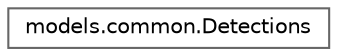 digraph "Graphical Class Hierarchy"
{
 // LATEX_PDF_SIZE
  bgcolor="transparent";
  edge [fontname=Helvetica,fontsize=10,labelfontname=Helvetica,labelfontsize=10];
  node [fontname=Helvetica,fontsize=10,shape=box,height=0.2,width=0.4];
  rankdir="LR";
  Node0 [id="Node000000",label="models.common.Detections",height=0.2,width=0.4,color="grey40", fillcolor="white", style="filled",URL="$classmodels_1_1common_1_1_detections.html",tooltip=" "];
}
